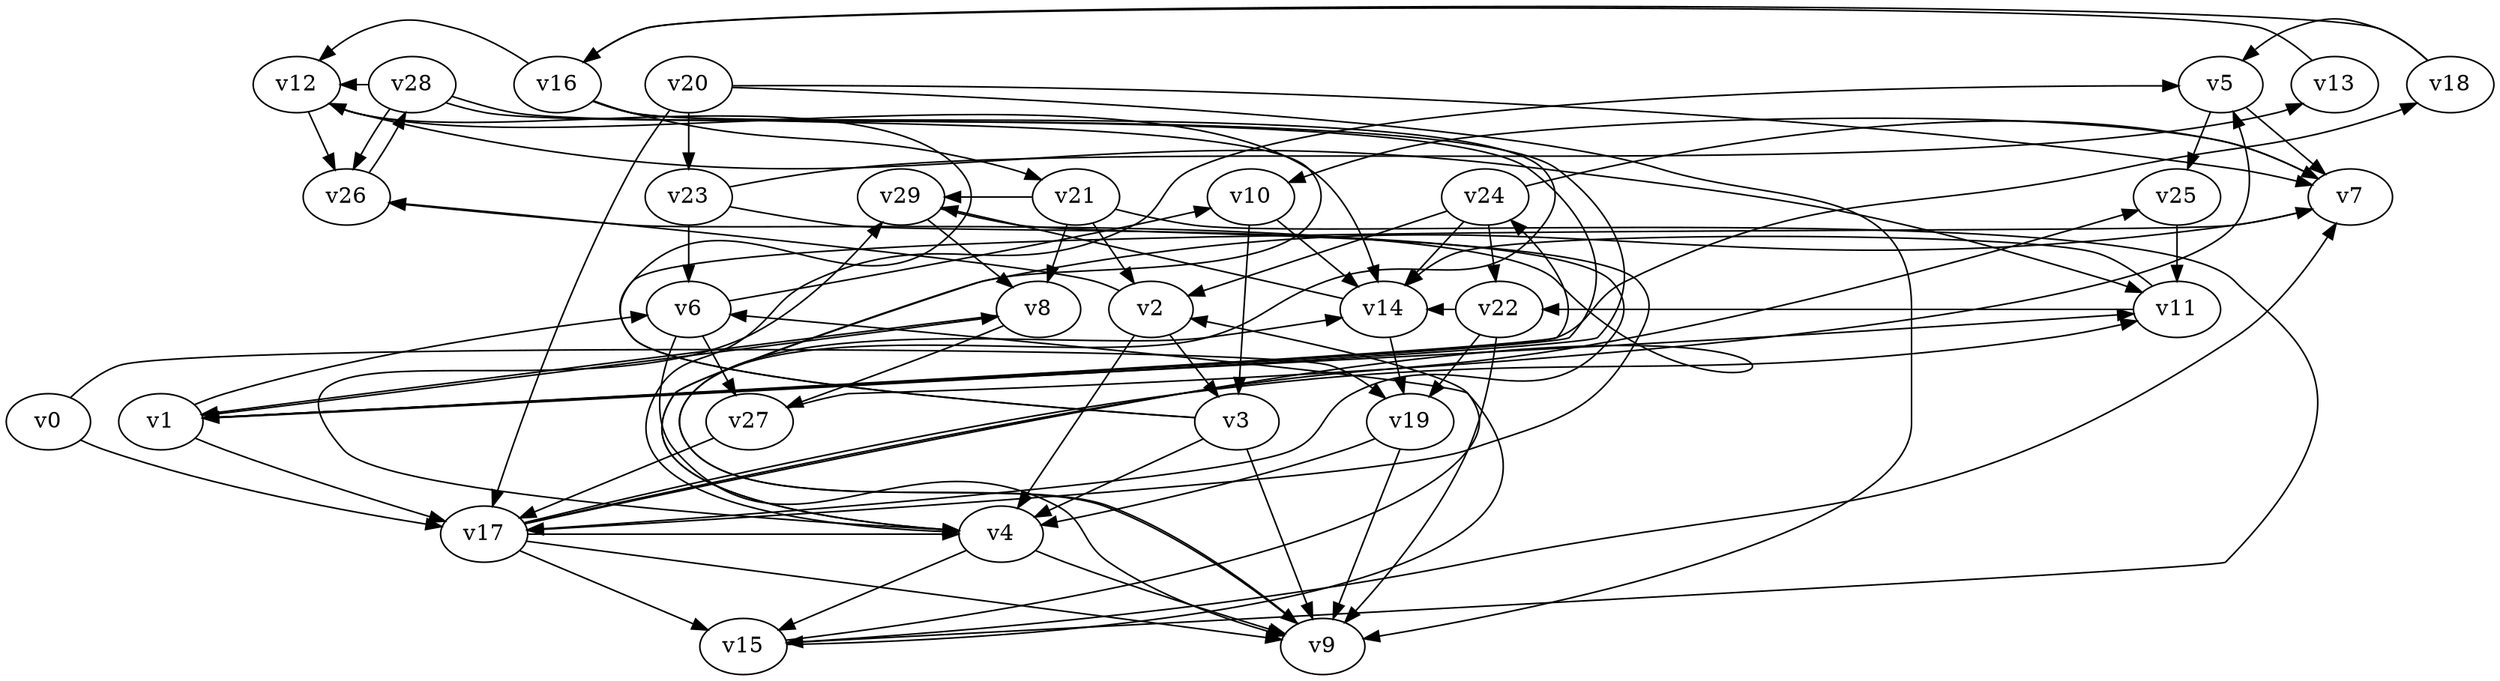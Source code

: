 // Benchmark game 34 - 30 vertices
digraph G {
    v0 [name="v0", player=1];
    v1 [name="v1", player=1];
    v2 [name="v2", player=0, target=1];
    v3 [name="v3", player=0, target=1];
    v4 [name="v4", player=1];
    v5 [name="v5", player=1];
    v6 [name="v6", player=1];
    v7 [name="v7", player=0];
    v8 [name="v8", player=0];
    v9 [name="v9", player=0];
    v10 [name="v10", player=1];
    v11 [name="v11", player=0];
    v12 [name="v12", player=1];
    v13 [name="v13", player=1];
    v14 [name="v14", player=1];
    v15 [name="v15", player=1];
    v16 [name="v16", player=1];
    v17 [name="v17", player=1];
    v18 [name="v18", player=1];
    v19 [name="v19", player=1];
    v20 [name="v20", player=1];
    v21 [name="v21", player=1];
    v22 [name="v22", player=0];
    v23 [name="v23", player=0];
    v24 [name="v24", player=0];
    v25 [name="v25", player=0];
    v26 [name="v26", player=0];
    v27 [name="v27", player=1];
    v28 [name="v28", player=0];
    v29 [name="v29", player=0, target=1];

    v0 -> v17;
    v1 -> v24 [constraint="time == 2"];
    v2 -> v3;
    v3 -> v4;
    v4 -> v29 [constraint="time <= 14"];
    v5 -> v7;
    v6 -> v9 [constraint="time == 4"];
    v7 -> v4 [constraint="time % 3 == 0"];
    v8 -> v1 [constraint="time % 4 == 3"];
    v9 -> v14 [constraint="(time >= 5) && (time <= 23)"];
    v10 -> v14;
    v11 -> v22 [constraint="time % 6 == 4"];
    v12 -> v14 [constraint="time % 6 == 3"];
    v13 -> v16 [constraint="time % 6 == 2"];
    v14 -> v29 [constraint="time == 17"];
    v15 -> v7 [constraint="time >= 8"];
    v16 -> v9 [constraint="time == 8"];
    v17 -> v4 [constraint="time == 0"];
    v18 -> v16 [constraint="time >= 14"];
    v19 -> v4 [constraint="time == 15"];
    v20 -> v17;
    v21 -> v29 [constraint="time == 15"];
    v22 -> v9;
    v23 -> v13 [constraint="time >= 10"];
    v24 -> v7 [constraint="time >= 9"];
    v25 -> v11;
    v26 -> v28 [constraint="time % 5 == 1"];
    v27 -> v5 [constraint="time >= 11"];
    v28 -> v12 [constraint="time >= 4"];
    v29 -> v8;
    v20 -> v7 [constraint="time % 6 == 5"];
    v21 -> v8;
    v23 -> v17 [constraint="time >= 7"];
    v6 -> v27;
    v4 -> v9;
    v14 -> v19 [constraint="time == 19"];
    v15 -> v6 [constraint="time == 4"];
    v1 -> v17;
    v3 -> v9;
    v22 -> v14 [constraint="time >= 4"];
    v2 -> v4;
    v6 -> v10 [constraint="time == 15"];
    v11 -> v14 [constraint="time % 2 == 1"];
    v2 -> v26 [constraint="time >= 3"];
    v1 -> v8 [constraint="time >= 2"];
    v17 -> v15;
    v28 -> v26;
    v12 -> v26;
    v24 -> v22;
    v24 -> v14;
    v1 -> v6 [constraint="time == 3"];
    v16 -> v21 [constraint="(time % 4 == 1) || (time % 4 == 0)"];
    v20 -> v23;
    v29 -> v17 [constraint="time % 4 == 3"];
    v20 -> v9;
    v28 -> v1 [constraint="time <= 11"];
    v3 -> v7 [constraint="time % 4 == 0"];
    v5 -> v25;
    v3 -> v12 [constraint="time >= 1"];
    v1 -> v18 [constraint="time >= 8"];
    v22 -> v19;
    v24 -> v2;
    v15 -> v2 [constraint="time % 4 == 0"];
    v1 -> v11 [constraint="time % 6 == 0"];
    v4 -> v15;
    v17 -> v25 [constraint="time % 4 == 3"];
    v23 -> v6;
    v12 -> v11 [constraint="time >= 5"];
    v28 -> v1 [constraint="time == 14"];
    v17 -> v9 [constraint="time % 5 == 1"];
    v18 -> v5 [constraint="time % 4 == 3"];
    v8 -> v27 [constraint="time >= 15"];
    v27 -> v17;
    v16 -> v4 [constraint="time == 8"];
    v17 -> v11 [constraint="time == 20"];
    v16 -> v12 [constraint="time >= 15"];
    v0 -> v19 [constraint="time <= 24"];
    v7 -> v10 [constraint="time >= 11"];
    v17 -> v26 [constraint="time == 16"];
    v21 -> v15 [constraint="time >= 3"];
    v19 -> v9 [constraint="time == 20"];
    v10 -> v3;
    v21 -> v2;
    v4 -> v5 [constraint="time <= 11"];
}
